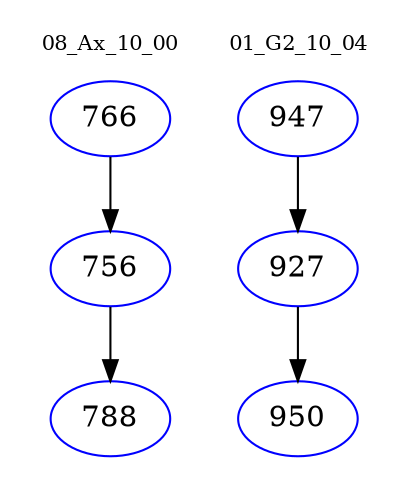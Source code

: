 digraph{
subgraph cluster_0 {
color = white
label = "08_Ax_10_00";
fontsize=10;
T0_766 [label="766", color="blue"]
T0_766 -> T0_756 [color="black"]
T0_756 [label="756", color="blue"]
T0_756 -> T0_788 [color="black"]
T0_788 [label="788", color="blue"]
}
subgraph cluster_1 {
color = white
label = "01_G2_10_04";
fontsize=10;
T1_947 [label="947", color="blue"]
T1_947 -> T1_927 [color="black"]
T1_927 [label="927", color="blue"]
T1_927 -> T1_950 [color="black"]
T1_950 [label="950", color="blue"]
}
}
